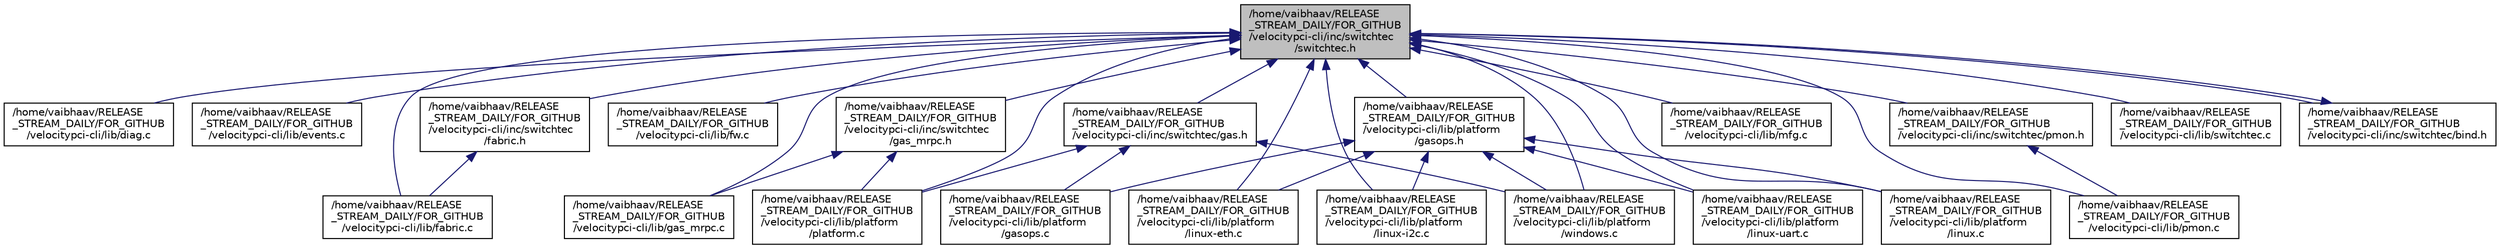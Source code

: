 digraph "/home/vaibhaav/RELEASE_STREAM_DAILY/FOR_GITHUB/velocitypci-cli/inc/switchtec/switchtec.h"
{
 // LATEX_PDF_SIZE
  edge [fontname="Helvetica",fontsize="10",labelfontname="Helvetica",labelfontsize="10"];
  node [fontname="Helvetica",fontsize="10",shape=record];
  Node1 [label="/home/vaibhaav/RELEASE\l_STREAM_DAILY/FOR_GITHUB\l/velocitypci-cli/inc/switchtec\l/switchtec.h",height=0.2,width=0.4,color="black", fillcolor="grey75", style="filled", fontcolor="black",tooltip="Main Switchtec header."];
  Node1 -> Node2 [dir="back",color="midnightblue",fontsize="10",style="solid",fontname="Helvetica"];
  Node2 [label="/home/vaibhaav/RELEASE\l_STREAM_DAILY/FOR_GITHUB\l/velocitypci-cli/lib/diag.c",height=0.2,width=0.4,color="black", fillcolor="white", style="filled",URL="$diag_8c.html",tooltip="Switchtec diagnostic functions."];
  Node1 -> Node3 [dir="back",color="midnightblue",fontsize="10",style="solid",fontname="Helvetica"];
  Node3 [label="/home/vaibhaav/RELEASE\l_STREAM_DAILY/FOR_GITHUB\l/velocitypci-cli/lib/events.c",height=0.2,width=0.4,color="black", fillcolor="white", style="filled",URL="$events_8c.html",tooltip="Switchtec core library functions for event management."];
  Node1 -> Node4 [dir="back",color="midnightblue",fontsize="10",style="solid",fontname="Helvetica"];
  Node4 [label="/home/vaibhaav/RELEASE\l_STREAM_DAILY/FOR_GITHUB\l/velocitypci-cli/lib/fabric.c",height=0.2,width=0.4,color="black", fillcolor="white", style="filled",URL="$fabric_8c_source.html",tooltip=" "];
  Node1 -> Node5 [dir="back",color="midnightblue",fontsize="10",style="solid",fontname="Helvetica"];
  Node5 [label="/home/vaibhaav/RELEASE\l_STREAM_DAILY/FOR_GITHUB\l/velocitypci-cli/lib/fw.c",height=0.2,width=0.4,color="black", fillcolor="white", style="filled",URL="$fw_8c.html",tooltip="Switchtec core library functions for firmware operations."];
  Node1 -> Node6 [dir="back",color="midnightblue",fontsize="10",style="solid",fontname="Helvetica"];
  Node6 [label="/home/vaibhaav/RELEASE\l_STREAM_DAILY/FOR_GITHUB\l/velocitypci-cli/lib/gas_mrpc.c",height=0.2,width=0.4,color="black", fillcolor="white", style="filled",URL="$gas__mrpc_8c_source.html",tooltip=" "];
  Node1 -> Node7 [dir="back",color="midnightblue",fontsize="10",style="solid",fontname="Helvetica"];
  Node7 [label="/home/vaibhaav/RELEASE\l_STREAM_DAILY/FOR_GITHUB\l/velocitypci-cli/lib/mfg.c",height=0.2,width=0.4,color="black", fillcolor="white", style="filled",URL="$mfg_8c.html",tooltip="Switchtec core library functions for mfg operations."];
  Node1 -> Node8 [dir="back",color="midnightblue",fontsize="10",style="solid",fontname="Helvetica"];
  Node8 [label="/home/vaibhaav/RELEASE\l_STREAM_DAILY/FOR_GITHUB\l/velocitypci-cli/lib/pmon.c",height=0.2,width=0.4,color="black", fillcolor="white", style="filled",URL="$pmon_8c.html",tooltip="Switchtec core library functions for performance monitoring."];
  Node1 -> Node9 [dir="back",color="midnightblue",fontsize="10",style="solid",fontname="Helvetica"];
  Node9 [label="/home/vaibhaav/RELEASE\l_STREAM_DAILY/FOR_GITHUB\l/velocitypci-cli/lib/switchtec.c",height=0.2,width=0.4,color="black", fillcolor="white", style="filled",URL="$switchtec_8c.html",tooltip="Switchtec core library functions for basic device operations."];
  Node1 -> Node10 [dir="back",color="midnightblue",fontsize="10",style="solid",fontname="Helvetica"];
  Node10 [label="/home/vaibhaav/RELEASE\l_STREAM_DAILY/FOR_GITHUB\l/velocitypci-cli/lib/platform\l/gasops.h",height=0.2,width=0.4,color="black", fillcolor="white", style="filled",URL="$gasops_8h_source.html",tooltip=" "];
  Node10 -> Node11 [dir="back",color="midnightblue",fontsize="10",style="solid",fontname="Helvetica"];
  Node11 [label="/home/vaibhaav/RELEASE\l_STREAM_DAILY/FOR_GITHUB\l/velocitypci-cli/lib/platform\l/gasops.c",height=0.2,width=0.4,color="black", fillcolor="white", style="filled",URL="$gasops_8c_source.html",tooltip=" "];
  Node10 -> Node12 [dir="back",color="midnightblue",fontsize="10",style="solid",fontname="Helvetica"];
  Node12 [label="/home/vaibhaav/RELEASE\l_STREAM_DAILY/FOR_GITHUB\l/velocitypci-cli/lib/platform\l/linux-eth.c",height=0.2,width=0.4,color="black", fillcolor="white", style="filled",URL="$linux-eth_8c_source.html",tooltip=" "];
  Node10 -> Node13 [dir="back",color="midnightblue",fontsize="10",style="solid",fontname="Helvetica"];
  Node13 [label="/home/vaibhaav/RELEASE\l_STREAM_DAILY/FOR_GITHUB\l/velocitypci-cli/lib/platform\l/linux-i2c.c",height=0.2,width=0.4,color="black", fillcolor="white", style="filled",URL="$linux-i2c_8c_source.html",tooltip=" "];
  Node10 -> Node14 [dir="back",color="midnightblue",fontsize="10",style="solid",fontname="Helvetica"];
  Node14 [label="/home/vaibhaav/RELEASE\l_STREAM_DAILY/FOR_GITHUB\l/velocitypci-cli/lib/platform\l/linux-uart.c",height=0.2,width=0.4,color="black", fillcolor="white", style="filled",URL="$linux-uart_8c_source.html",tooltip=" "];
  Node10 -> Node15 [dir="back",color="midnightblue",fontsize="10",style="solid",fontname="Helvetica"];
  Node15 [label="/home/vaibhaav/RELEASE\l_STREAM_DAILY/FOR_GITHUB\l/velocitypci-cli/lib/platform\l/linux.c",height=0.2,width=0.4,color="black", fillcolor="white", style="filled",URL="$linux_8c_source.html",tooltip=" "];
  Node10 -> Node16 [dir="back",color="midnightblue",fontsize="10",style="solid",fontname="Helvetica"];
  Node16 [label="/home/vaibhaav/RELEASE\l_STREAM_DAILY/FOR_GITHUB\l/velocitypci-cli/lib/platform\l/windows.c",height=0.2,width=0.4,color="black", fillcolor="white", style="filled",URL="$windows_8c_source.html",tooltip=" "];
  Node1 -> Node12 [dir="back",color="midnightblue",fontsize="10",style="solid",fontname="Helvetica"];
  Node1 -> Node13 [dir="back",color="midnightblue",fontsize="10",style="solid",fontname="Helvetica"];
  Node1 -> Node14 [dir="back",color="midnightblue",fontsize="10",style="solid",fontname="Helvetica"];
  Node1 -> Node15 [dir="back",color="midnightblue",fontsize="10",style="solid",fontname="Helvetica"];
  Node1 -> Node17 [dir="back",color="midnightblue",fontsize="10",style="solid",fontname="Helvetica"];
  Node17 [label="/home/vaibhaav/RELEASE\l_STREAM_DAILY/FOR_GITHUB\l/velocitypci-cli/lib/platform\l/platform.c",height=0.2,width=0.4,color="black", fillcolor="white", style="filled",URL="$platform_8c.html",tooltip="Switchtec platform specific functions."];
  Node1 -> Node16 [dir="back",color="midnightblue",fontsize="10",style="solid",fontname="Helvetica"];
  Node1 -> Node18 [dir="back",color="midnightblue",fontsize="10",style="solid",fontname="Helvetica"];
  Node18 [label="/home/vaibhaav/RELEASE\l_STREAM_DAILY/FOR_GITHUB\l/velocitypci-cli/inc/switchtec/bind.h",height=0.2,width=0.4,color="black", fillcolor="white", style="filled",URL="$bind_8h_source.html",tooltip=" "];
  Node18 -> Node1 [dir="back",color="midnightblue",fontsize="10",style="solid",fontname="Helvetica"];
  Node1 -> Node19 [dir="back",color="midnightblue",fontsize="10",style="solid",fontname="Helvetica"];
  Node19 [label="/home/vaibhaav/RELEASE\l_STREAM_DAILY/FOR_GITHUB\l/velocitypci-cli/inc/switchtec\l/fabric.h",height=0.2,width=0.4,color="black", fillcolor="white", style="filled",URL="$fabric_8h_source.html",tooltip=" "];
  Node19 -> Node4 [dir="back",color="midnightblue",fontsize="10",style="solid",fontname="Helvetica"];
  Node1 -> Node20 [dir="back",color="midnightblue",fontsize="10",style="solid",fontname="Helvetica"];
  Node20 [label="/home/vaibhaav/RELEASE\l_STREAM_DAILY/FOR_GITHUB\l/velocitypci-cli/inc/switchtec/gas.h",height=0.2,width=0.4,color="black", fillcolor="white", style="filled",URL="$gas_8h.html",tooltip="GAS Accessor functions."];
  Node20 -> Node11 [dir="back",color="midnightblue",fontsize="10",style="solid",fontname="Helvetica"];
  Node20 -> Node17 [dir="back",color="midnightblue",fontsize="10",style="solid",fontname="Helvetica"];
  Node20 -> Node16 [dir="back",color="midnightblue",fontsize="10",style="solid",fontname="Helvetica"];
  Node1 -> Node21 [dir="back",color="midnightblue",fontsize="10",style="solid",fontname="Helvetica"];
  Node21 [label="/home/vaibhaav/RELEASE\l_STREAM_DAILY/FOR_GITHUB\l/velocitypci-cli/inc/switchtec\l/gas_mrpc.h",height=0.2,width=0.4,color="black", fillcolor="white", style="filled",URL="$gas__mrpc_8h_source.html",tooltip=" "];
  Node21 -> Node6 [dir="back",color="midnightblue",fontsize="10",style="solid",fontname="Helvetica"];
  Node21 -> Node17 [dir="back",color="midnightblue",fontsize="10",style="solid",fontname="Helvetica"];
  Node1 -> Node22 [dir="back",color="midnightblue",fontsize="10",style="solid",fontname="Helvetica"];
  Node22 [label="/home/vaibhaav/RELEASE\l_STREAM_DAILY/FOR_GITHUB\l/velocitypci-cli/inc/switchtec/pmon.h",height=0.2,width=0.4,color="black", fillcolor="white", style="filled",URL="$pmon_8h_source.html",tooltip=" "];
  Node22 -> Node8 [dir="back",color="midnightblue",fontsize="10",style="solid",fontname="Helvetica"];
}
